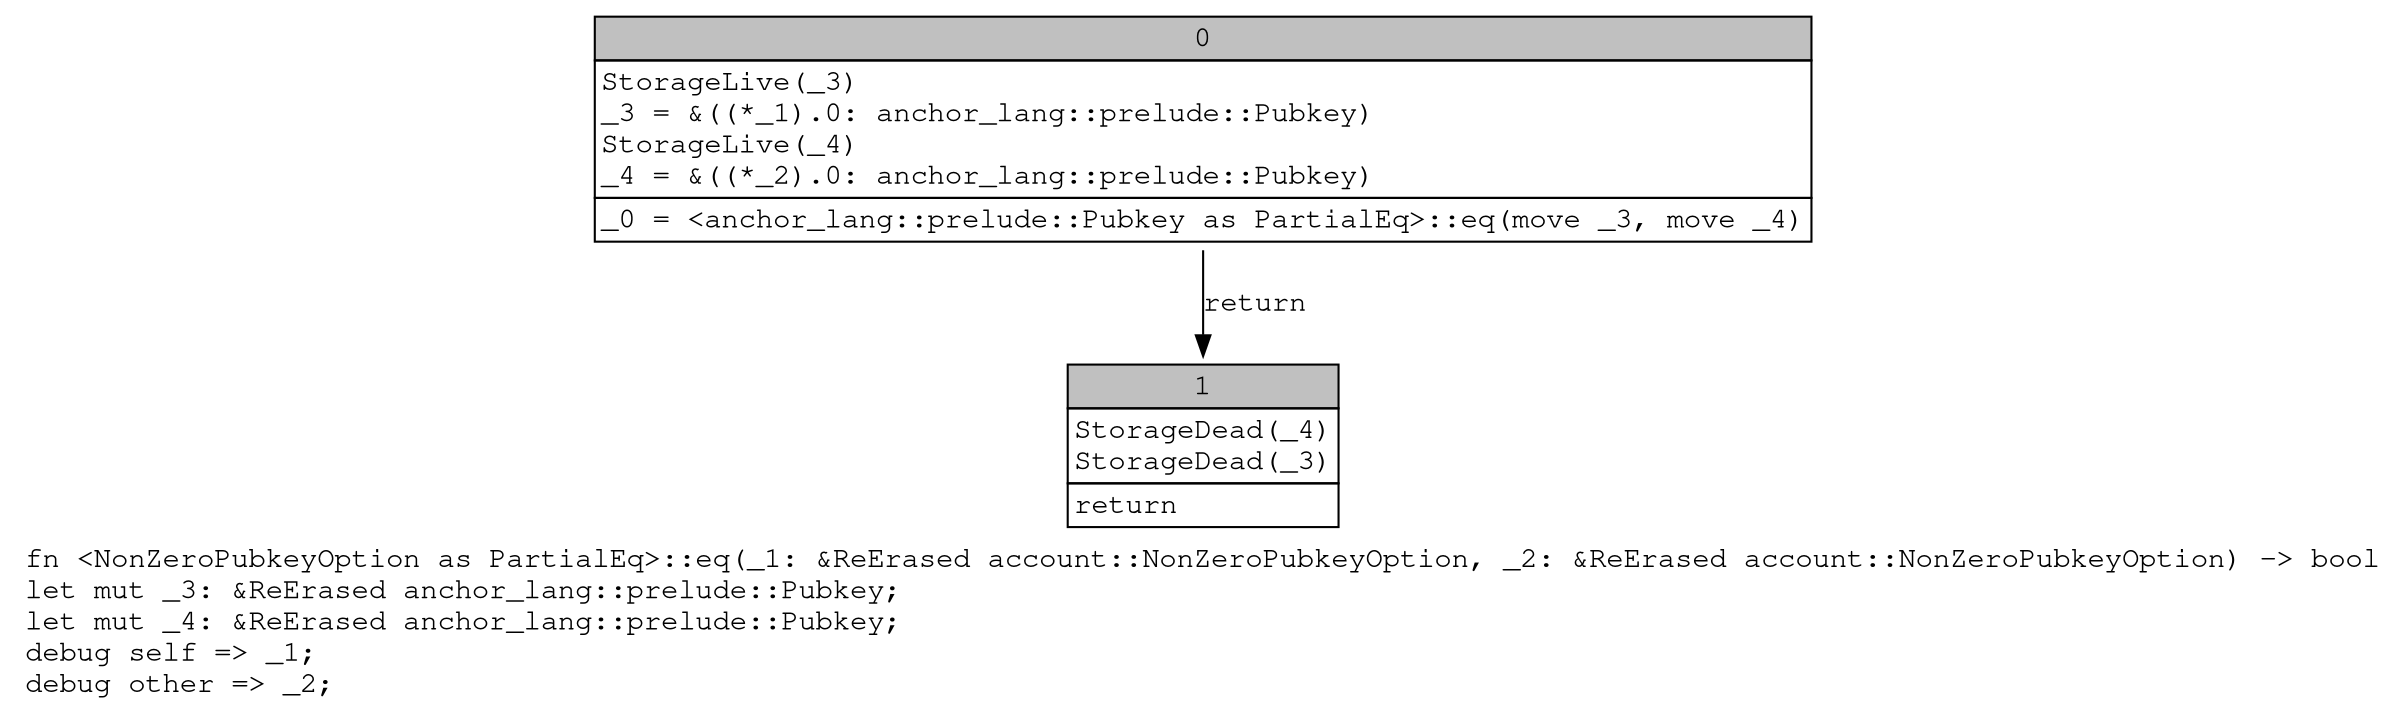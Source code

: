 digraph Mir_0_767 {
    graph [fontname="Courier, monospace"];
    node [fontname="Courier, monospace"];
    edge [fontname="Courier, monospace"];
    label=<fn &lt;NonZeroPubkeyOption as PartialEq&gt;::eq(_1: &amp;ReErased account::NonZeroPubkeyOption, _2: &amp;ReErased account::NonZeroPubkeyOption) -&gt; bool<br align="left"/>let mut _3: &amp;ReErased anchor_lang::prelude::Pubkey;<br align="left"/>let mut _4: &amp;ReErased anchor_lang::prelude::Pubkey;<br align="left"/>debug self =&gt; _1;<br align="left"/>debug other =&gt; _2;<br align="left"/>>;
    bb0__0_767 [shape="none", label=<<table border="0" cellborder="1" cellspacing="0"><tr><td bgcolor="gray" align="center" colspan="1">0</td></tr><tr><td align="left" balign="left">StorageLive(_3)<br/>_3 = &amp;((*_1).0: anchor_lang::prelude::Pubkey)<br/>StorageLive(_4)<br/>_4 = &amp;((*_2).0: anchor_lang::prelude::Pubkey)<br/></td></tr><tr><td align="left">_0 = &lt;anchor_lang::prelude::Pubkey as PartialEq&gt;::eq(move _3, move _4)</td></tr></table>>];
    bb1__0_767 [shape="none", label=<<table border="0" cellborder="1" cellspacing="0"><tr><td bgcolor="gray" align="center" colspan="1">1</td></tr><tr><td align="left" balign="left">StorageDead(_4)<br/>StorageDead(_3)<br/></td></tr><tr><td align="left">return</td></tr></table>>];
    bb0__0_767 -> bb1__0_767 [label="return"];
}
